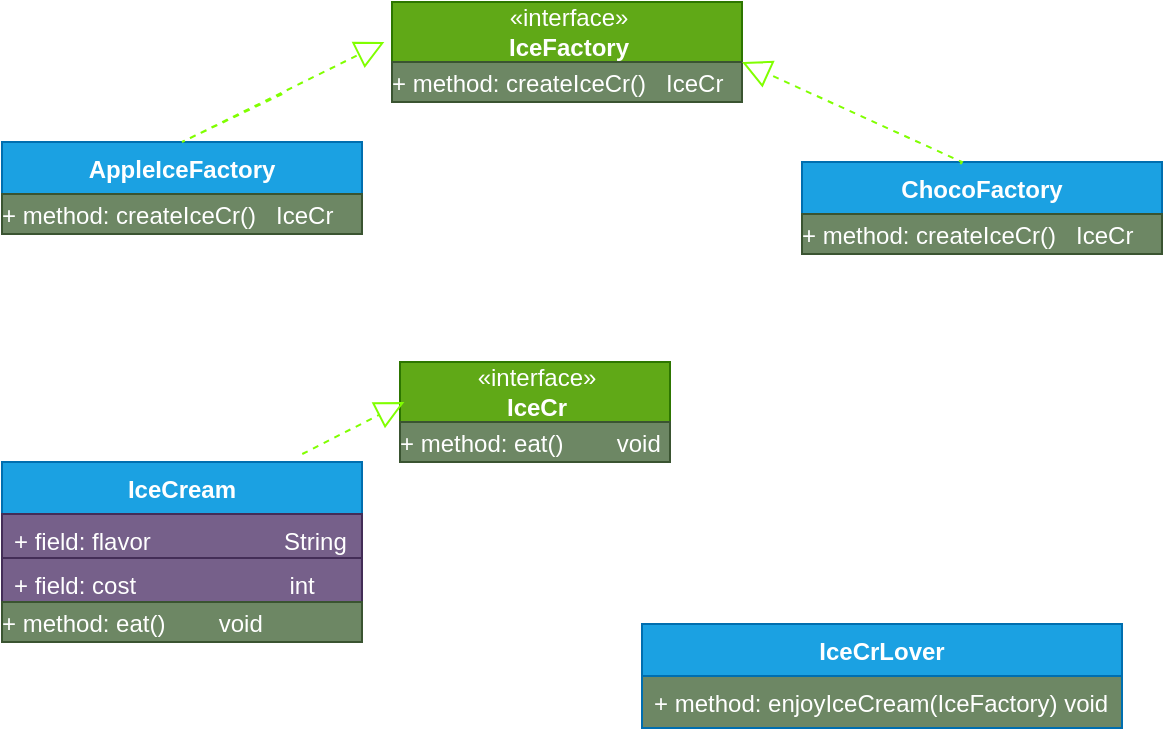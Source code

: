 <mxfile version="20.5.3" type="embed"><diagram id="KzpM3yD9fBf-ZHVZeGeD" name="Page-1"><mxGraphModel dx="652" dy="563" grid="1" gridSize="10" guides="1" tooltips="1" connect="1" arrows="1" fold="1" page="1" pageScale="1" pageWidth="850" pageHeight="1100" math="0" shadow="0"><root><mxCell id="0"/><mxCell id="1" parent="0"/><mxCell id="19" value="«interface»&lt;br&gt;&lt;b&gt;IceFactory&lt;/b&gt;" style="html=1;fillColor=#60a917;fontColor=#ffffff;strokeColor=#2D7600;" vertex="1" parent="1"><mxGeometry x="235" y="20" width="175" height="30" as="geometry"/></mxCell><mxCell id="20" value="&lt;p style=&quot;margin: 4px 0px 0px;&quot;&gt;+ method: createIceCr()&amp;nbsp; &amp;nbsp;IceCr&lt;br&gt;&lt;br&gt;&lt;/p&gt;" style="verticalAlign=top;align=left;overflow=fill;fontSize=12;fontFamily=Helvetica;html=1;fillColor=#6d8764;fontColor=#ffffff;strokeColor=#3A5431;" vertex="1" parent="1"><mxGeometry x="235" y="50" width="175" height="20" as="geometry"/></mxCell><mxCell id="21" value="AppleIceFactory" style="swimlane;fontStyle=1;align=center;verticalAlign=top;childLayout=stackLayout;horizontal=1;startSize=26;horizontalStack=0;resizeParent=1;resizeParentMax=0;resizeLast=0;collapsible=1;marginBottom=0;fillColor=#1ba1e2;fontColor=#ffffff;strokeColor=#006EAF;" vertex="1" parent="1"><mxGeometry x="40" y="90" width="180" height="46" as="geometry"/></mxCell><mxCell id="27" value="&lt;p style=&quot;margin: 4px 0px 0px;&quot;&gt;+ method: createIceCr()&amp;nbsp; &amp;nbsp;IceCr&lt;br&gt;&lt;br&gt;&lt;/p&gt;" style="verticalAlign=top;align=left;overflow=fill;fontSize=12;fontFamily=Helvetica;html=1;fillColor=#6d8764;fontColor=#ffffff;strokeColor=#3A5431;" vertex="1" parent="21"><mxGeometry y="26" width="180" height="20" as="geometry"/></mxCell><mxCell id="24" value="ChocoFactory" style="swimlane;fontStyle=1;align=center;verticalAlign=top;childLayout=stackLayout;horizontal=1;startSize=26;horizontalStack=0;resizeParent=1;resizeParentMax=0;resizeLast=0;collapsible=1;marginBottom=0;fillColor=#1ba1e2;fontColor=#ffffff;strokeColor=#006EAF;" vertex="1" parent="1"><mxGeometry x="440" y="100" width="180" height="46" as="geometry"/></mxCell><mxCell id="28" value="&lt;p style=&quot;margin: 4px 0px 0px;&quot;&gt;+ method: createIceCr()&amp;nbsp; &amp;nbsp;IceCr&lt;br&gt;&lt;br&gt;&lt;/p&gt;" style="verticalAlign=top;align=left;overflow=fill;fontSize=12;fontFamily=Helvetica;html=1;fillColor=#6d8764;fontColor=#ffffff;strokeColor=#3A5431;" vertex="1" parent="24"><mxGeometry y="26" width="180" height="20" as="geometry"/></mxCell><mxCell id="31" value="" style="endArrow=block;dashed=1;endFill=0;endSize=12;html=1;rounded=0;fillColor=#60a917;strokeColor=#80FF00;" edge="1" parent="1"><mxGeometry width="160" relative="1" as="geometry"><mxPoint x="180.14" y="66" as="sourcePoint"/><mxPoint x="231.18" y="40" as="targetPoint"/><Array as="points"><mxPoint x="180" y="66.4"/><mxPoint x="130" y="90"/></Array></mxGeometry></mxCell><mxCell id="32" value="" style="endArrow=block;dashed=1;endFill=0;endSize=12;html=1;rounded=0;fillColor=#60a917;strokeColor=#80FF00;exitX=0.44;exitY=0.022;exitDx=0;exitDy=0;exitPerimeter=0;" edge="1" parent="1" source="24"><mxGeometry width="160" relative="1" as="geometry"><mxPoint x="480.14" y="126" as="sourcePoint"/><mxPoint x="410" y="50" as="targetPoint"/><Array as="points"><mxPoint x="520" y="100"/></Array></mxGeometry></mxCell><mxCell id="35" value="«interface»&lt;br&gt;&lt;b&gt;IceCr&lt;/b&gt;" style="html=1;fillColor=#60a917;fontColor=#ffffff;strokeColor=#2D7600;" vertex="1" parent="1"><mxGeometry x="239" y="200" width="135" height="30" as="geometry"/></mxCell><mxCell id="36" value="&lt;p style=&quot;margin: 4px 0px 0px;&quot;&gt;+ method: eat()&amp;nbsp; &amp;nbsp; &amp;nbsp; &amp;nbsp; void&lt;br&gt;&lt;br&gt;&lt;/p&gt;" style="verticalAlign=top;align=left;overflow=fill;fontSize=12;fontFamily=Helvetica;html=1;fillColor=#6d8764;fontColor=#ffffff;strokeColor=#3A5431;" vertex="1" parent="1"><mxGeometry x="239" y="230" width="135" height="20" as="geometry"/></mxCell><mxCell id="40" value="IceCream" style="swimlane;fontStyle=1;align=center;verticalAlign=top;childLayout=stackLayout;horizontal=1;startSize=26;horizontalStack=0;resizeParent=1;resizeParentMax=0;resizeLast=0;collapsible=1;marginBottom=0;fillColor=#1ba1e2;fontColor=#ffffff;strokeColor=#006EAF;" vertex="1" parent="1"><mxGeometry x="40" y="250" width="180" height="70" as="geometry"/></mxCell><mxCell id="41" value="+ field: flavor                    String" style="text;strokeColor=#432D57;fillColor=#76608a;align=left;verticalAlign=top;spacingLeft=4;spacingRight=4;overflow=hidden;rotatable=0;points=[[0,0.5],[1,0.5]];portConstraint=eastwest;fontColor=#ffffff;" vertex="1" parent="40"><mxGeometry y="26" width="180" height="22" as="geometry"/></mxCell><mxCell id="48" value="+ field: cost                       int" style="text;strokeColor=#432D57;fillColor=#76608a;align=left;verticalAlign=top;spacingLeft=4;spacingRight=4;overflow=hidden;rotatable=0;points=[[0,0.5],[1,0.5]];portConstraint=eastwest;fontColor=#ffffff;" vertex="1" parent="40"><mxGeometry y="48" width="180" height="22" as="geometry"/></mxCell><mxCell id="44" value="IceCrLover" style="swimlane;fontStyle=1;align=center;verticalAlign=top;childLayout=stackLayout;horizontal=1;startSize=26;horizontalStack=0;resizeParent=1;resizeParentMax=0;resizeLast=0;collapsible=1;marginBottom=0;fillColor=#1ba1e2;fontColor=#ffffff;strokeColor=#006EAF;" vertex="1" parent="1"><mxGeometry x="360" y="331" width="240" height="52" as="geometry"/></mxCell><mxCell id="47" value="+ method: enjoyIceCream(IceFactory) void" style="text;strokeColor=#006EAF;fillColor=#6D8764;align=left;verticalAlign=top;spacingLeft=4;spacingRight=4;overflow=hidden;rotatable=0;points=[[0,0.5],[1,0.5]];portConstraint=eastwest;fontColor=#FFFFFF;" vertex="1" parent="44"><mxGeometry y="26" width="240" height="26" as="geometry"/></mxCell><mxCell id="50" value="" style="endArrow=block;dashed=1;endFill=0;endSize=12;html=1;rounded=0;fillColor=#60a917;strokeColor=#80FF00;" edge="1" parent="1"><mxGeometry width="160" relative="1" as="geometry"><mxPoint x="190.14" y="246" as="sourcePoint"/><mxPoint x="241.18" y="220" as="targetPoint"/><Array as="points"><mxPoint x="190" y="246.4"/></Array></mxGeometry></mxCell><mxCell id="52" value="&lt;p style=&quot;margin: 4px 0px 0px;&quot;&gt;+ method: eat()&amp;nbsp; &amp;nbsp; &amp;nbsp; &amp;nbsp; void&lt;br&gt;&lt;br&gt;&lt;/p&gt;" style="verticalAlign=top;align=left;overflow=fill;fontSize=12;fontFamily=Helvetica;html=1;fillColor=#6d8764;fontColor=#ffffff;strokeColor=#3A5431;" vertex="1" parent="1"><mxGeometry x="40" y="320" width="180" height="20" as="geometry"/></mxCell></root></mxGraphModel></diagram></mxfile>